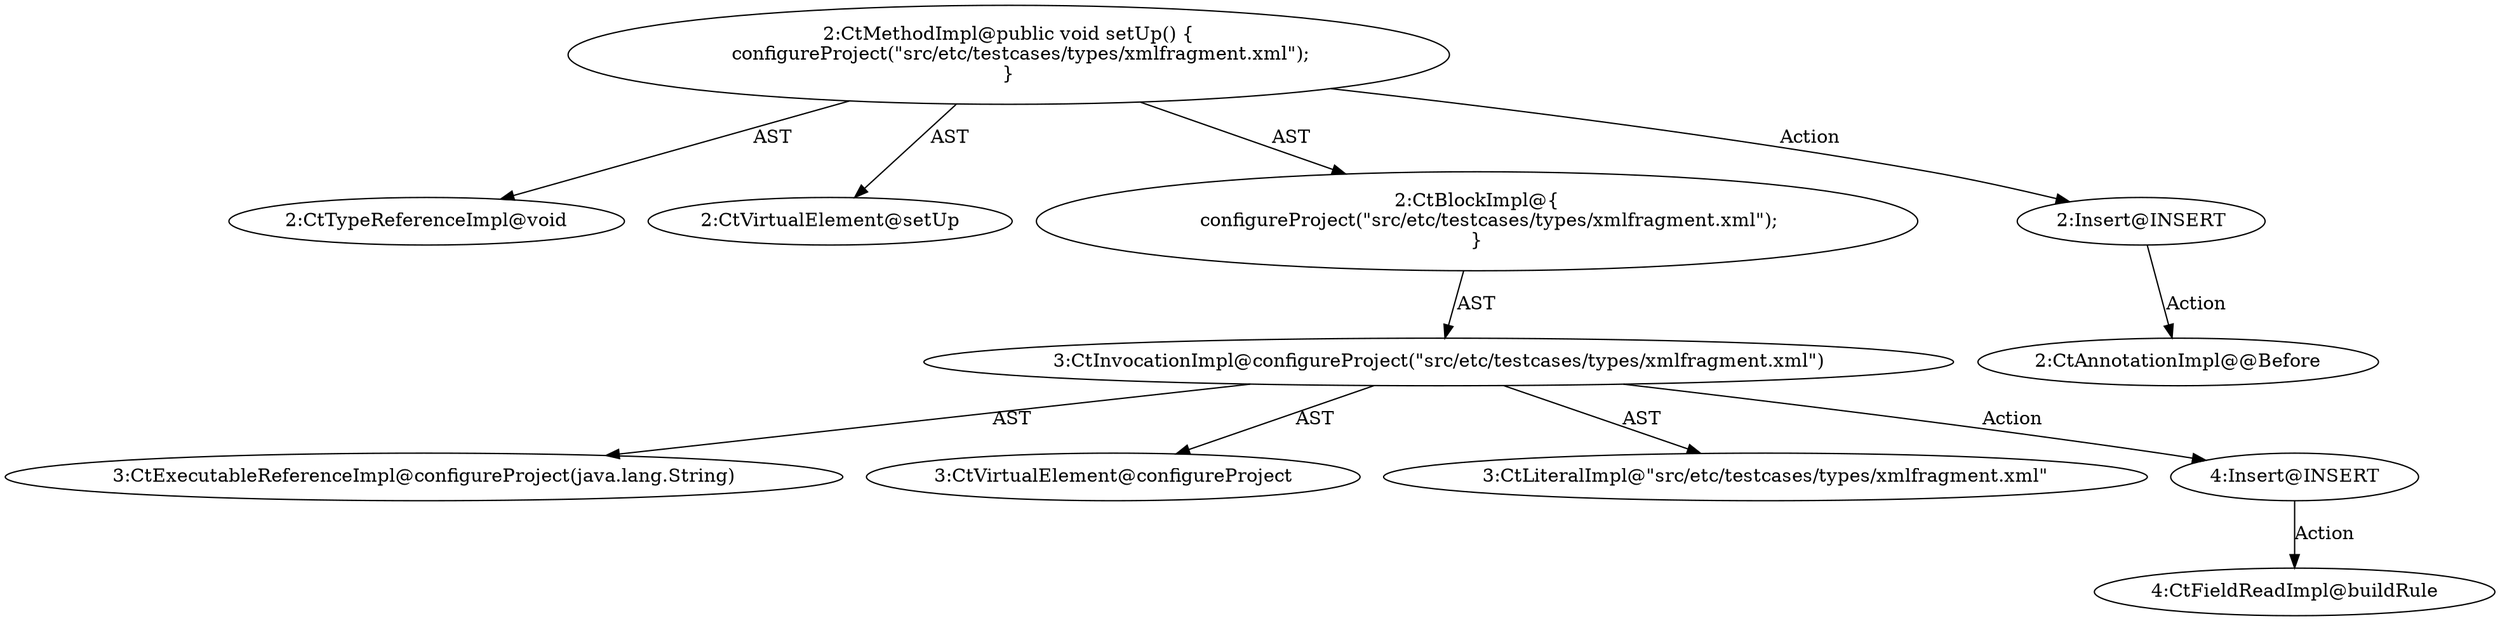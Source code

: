 digraph "setUp#?" {
0 [label="2:CtTypeReferenceImpl@void" shape=ellipse]
1 [label="2:CtVirtualElement@setUp" shape=ellipse]
2 [label="3:CtExecutableReferenceImpl@configureProject(java.lang.String)" shape=ellipse]
3 [label="3:CtVirtualElement@configureProject" shape=ellipse]
4 [label="3:CtLiteralImpl@\"src/etc/testcases/types/xmlfragment.xml\"" shape=ellipse]
5 [label="3:CtInvocationImpl@configureProject(\"src/etc/testcases/types/xmlfragment.xml\")" shape=ellipse]
6 [label="2:CtBlockImpl@\{
    configureProject(\"src/etc/testcases/types/xmlfragment.xml\");
\}" shape=ellipse]
7 [label="2:CtMethodImpl@public void setUp() \{
    configureProject(\"src/etc/testcases/types/xmlfragment.xml\");
\}" shape=ellipse]
8 [label="2:Insert@INSERT" shape=ellipse]
9 [label="2:CtAnnotationImpl@@Before" shape=ellipse]
10 [label="4:Insert@INSERT" shape=ellipse]
11 [label="4:CtFieldReadImpl@buildRule" shape=ellipse]
5 -> 3 [label="AST"];
5 -> 2 [label="AST"];
5 -> 4 [label="AST"];
5 -> 10 [label="Action"];
6 -> 5 [label="AST"];
7 -> 1 [label="AST"];
7 -> 0 [label="AST"];
7 -> 6 [label="AST"];
7 -> 8 [label="Action"];
8 -> 9 [label="Action"];
10 -> 11 [label="Action"];
}